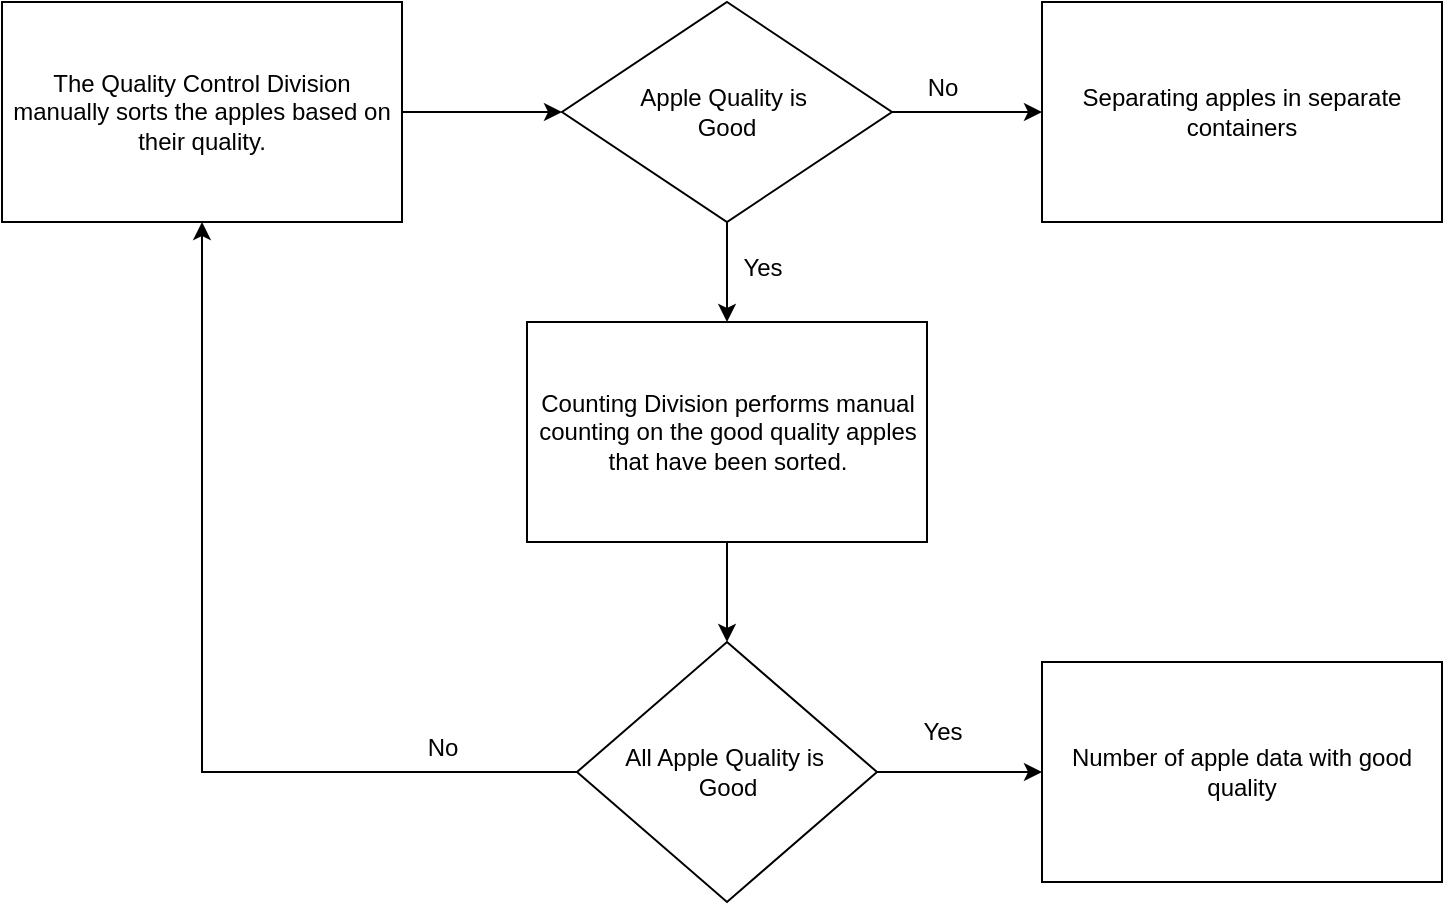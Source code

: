 <mxfile version="24.0.7" type="github">
  <diagram name="Halaman-1" id="c04F6M150yEZKeXTSN4I">
    <mxGraphModel dx="794" dy="459" grid="1" gridSize="10" guides="1" tooltips="1" connect="1" arrows="1" fold="1" page="1" pageScale="1" pageWidth="827" pageHeight="1169" math="0" shadow="0">
      <root>
        <mxCell id="0" />
        <mxCell id="1" parent="0" />
        <mxCell id="-PNT7uCd4FLXK4V7EnVz-11" style="edgeStyle=orthogonalEdgeStyle;rounded=0;orthogonalLoop=1;jettySize=auto;html=1;" parent="1" source="-PNT7uCd4FLXK4V7EnVz-1" target="-PNT7uCd4FLXK4V7EnVz-4" edge="1">
          <mxGeometry relative="1" as="geometry" />
        </mxCell>
        <mxCell id="-PNT7uCd4FLXK4V7EnVz-1" value="The Quality Control Division manually sorts the apples based on their quality." style="rounded=0;whiteSpace=wrap;html=1;" parent="1" vertex="1">
          <mxGeometry x="80" y="40" width="200" height="110" as="geometry" />
        </mxCell>
        <mxCell id="-PNT7uCd4FLXK4V7EnVz-12" style="edgeStyle=orthogonalEdgeStyle;rounded=0;orthogonalLoop=1;jettySize=auto;html=1;entryX=0;entryY=0.5;entryDx=0;entryDy=0;" parent="1" source="-PNT7uCd4FLXK4V7EnVz-4" target="-PNT7uCd4FLXK4V7EnVz-5" edge="1">
          <mxGeometry relative="1" as="geometry" />
        </mxCell>
        <mxCell id="-PNT7uCd4FLXK4V7EnVz-14" style="edgeStyle=orthogonalEdgeStyle;rounded=0;orthogonalLoop=1;jettySize=auto;html=1;" parent="1" source="-PNT7uCd4FLXK4V7EnVz-4" target="-PNT7uCd4FLXK4V7EnVz-8" edge="1">
          <mxGeometry relative="1" as="geometry" />
        </mxCell>
        <mxCell id="-PNT7uCd4FLXK4V7EnVz-4" value="Apple Quality is&amp;nbsp;&lt;div&gt;Good&lt;/div&gt;" style="rhombus;whiteSpace=wrap;html=1;" parent="1" vertex="1">
          <mxGeometry x="360" y="40" width="165" height="110" as="geometry" />
        </mxCell>
        <mxCell id="-PNT7uCd4FLXK4V7EnVz-5" value="Separating apples in separate containers" style="rounded=0;whiteSpace=wrap;html=1;" parent="1" vertex="1">
          <mxGeometry x="600" y="40" width="200" height="110" as="geometry" />
        </mxCell>
        <mxCell id="-PNT7uCd4FLXK4V7EnVz-16" style="edgeStyle=orthogonalEdgeStyle;rounded=0;orthogonalLoop=1;jettySize=auto;html=1;entryX=0.5;entryY=0;entryDx=0;entryDy=0;" parent="1" source="-PNT7uCd4FLXK4V7EnVz-8" target="-PNT7uCd4FLXK4V7EnVz-9" edge="1">
          <mxGeometry relative="1" as="geometry" />
        </mxCell>
        <mxCell id="-PNT7uCd4FLXK4V7EnVz-8" value="Counting Division performs manual counting on the good quality apples that have been sorted." style="rounded=0;whiteSpace=wrap;html=1;" parent="1" vertex="1">
          <mxGeometry x="342.5" y="200" width="200" height="110" as="geometry" />
        </mxCell>
        <mxCell id="-PNT7uCd4FLXK4V7EnVz-17" style="edgeStyle=orthogonalEdgeStyle;rounded=0;orthogonalLoop=1;jettySize=auto;html=1;entryX=0.5;entryY=1;entryDx=0;entryDy=0;" parent="1" source="-PNT7uCd4FLXK4V7EnVz-9" target="-PNT7uCd4FLXK4V7EnVz-1" edge="1">
          <mxGeometry relative="1" as="geometry">
            <mxPoint x="670" y="260" as="targetPoint" />
          </mxGeometry>
        </mxCell>
        <mxCell id="-PNT7uCd4FLXK4V7EnVz-19" style="edgeStyle=orthogonalEdgeStyle;rounded=0;orthogonalLoop=1;jettySize=auto;html=1;entryX=0;entryY=0.5;entryDx=0;entryDy=0;" parent="1" source="-PNT7uCd4FLXK4V7EnVz-9" target="-PNT7uCd4FLXK4V7EnVz-10" edge="1">
          <mxGeometry relative="1" as="geometry" />
        </mxCell>
        <mxCell id="-PNT7uCd4FLXK4V7EnVz-9" value="All Apple Quality is&amp;nbsp;&lt;div&gt;Good&lt;/div&gt;" style="rhombus;whiteSpace=wrap;html=1;" parent="1" vertex="1">
          <mxGeometry x="367.5" y="360" width="150" height="130" as="geometry" />
        </mxCell>
        <mxCell id="-PNT7uCd4FLXK4V7EnVz-10" value="Number of apple data with good quality" style="rounded=0;whiteSpace=wrap;html=1;" parent="1" vertex="1">
          <mxGeometry x="600" y="370" width="200" height="110" as="geometry" />
        </mxCell>
        <mxCell id="-PNT7uCd4FLXK4V7EnVz-13" value="No" style="text;html=1;align=center;verticalAlign=middle;resizable=0;points=[];autosize=1;strokeColor=none;fillColor=none;" parent="1" vertex="1">
          <mxGeometry x="530" y="68" width="40" height="30" as="geometry" />
        </mxCell>
        <mxCell id="-PNT7uCd4FLXK4V7EnVz-15" value="Yes" style="text;html=1;align=center;verticalAlign=middle;resizable=0;points=[];autosize=1;strokeColor=none;fillColor=none;" parent="1" vertex="1">
          <mxGeometry x="440" y="158" width="40" height="30" as="geometry" />
        </mxCell>
        <mxCell id="-PNT7uCd4FLXK4V7EnVz-18" value="No" style="text;html=1;align=center;verticalAlign=middle;resizable=0;points=[];autosize=1;strokeColor=none;fillColor=none;" parent="1" vertex="1">
          <mxGeometry x="280" y="398" width="40" height="30" as="geometry" />
        </mxCell>
        <mxCell id="-PNT7uCd4FLXK4V7EnVz-20" value="Yes" style="text;html=1;align=center;verticalAlign=middle;resizable=0;points=[];autosize=1;strokeColor=none;fillColor=none;" parent="1" vertex="1">
          <mxGeometry x="530" y="390" width="40" height="30" as="geometry" />
        </mxCell>
      </root>
    </mxGraphModel>
  </diagram>
</mxfile>
